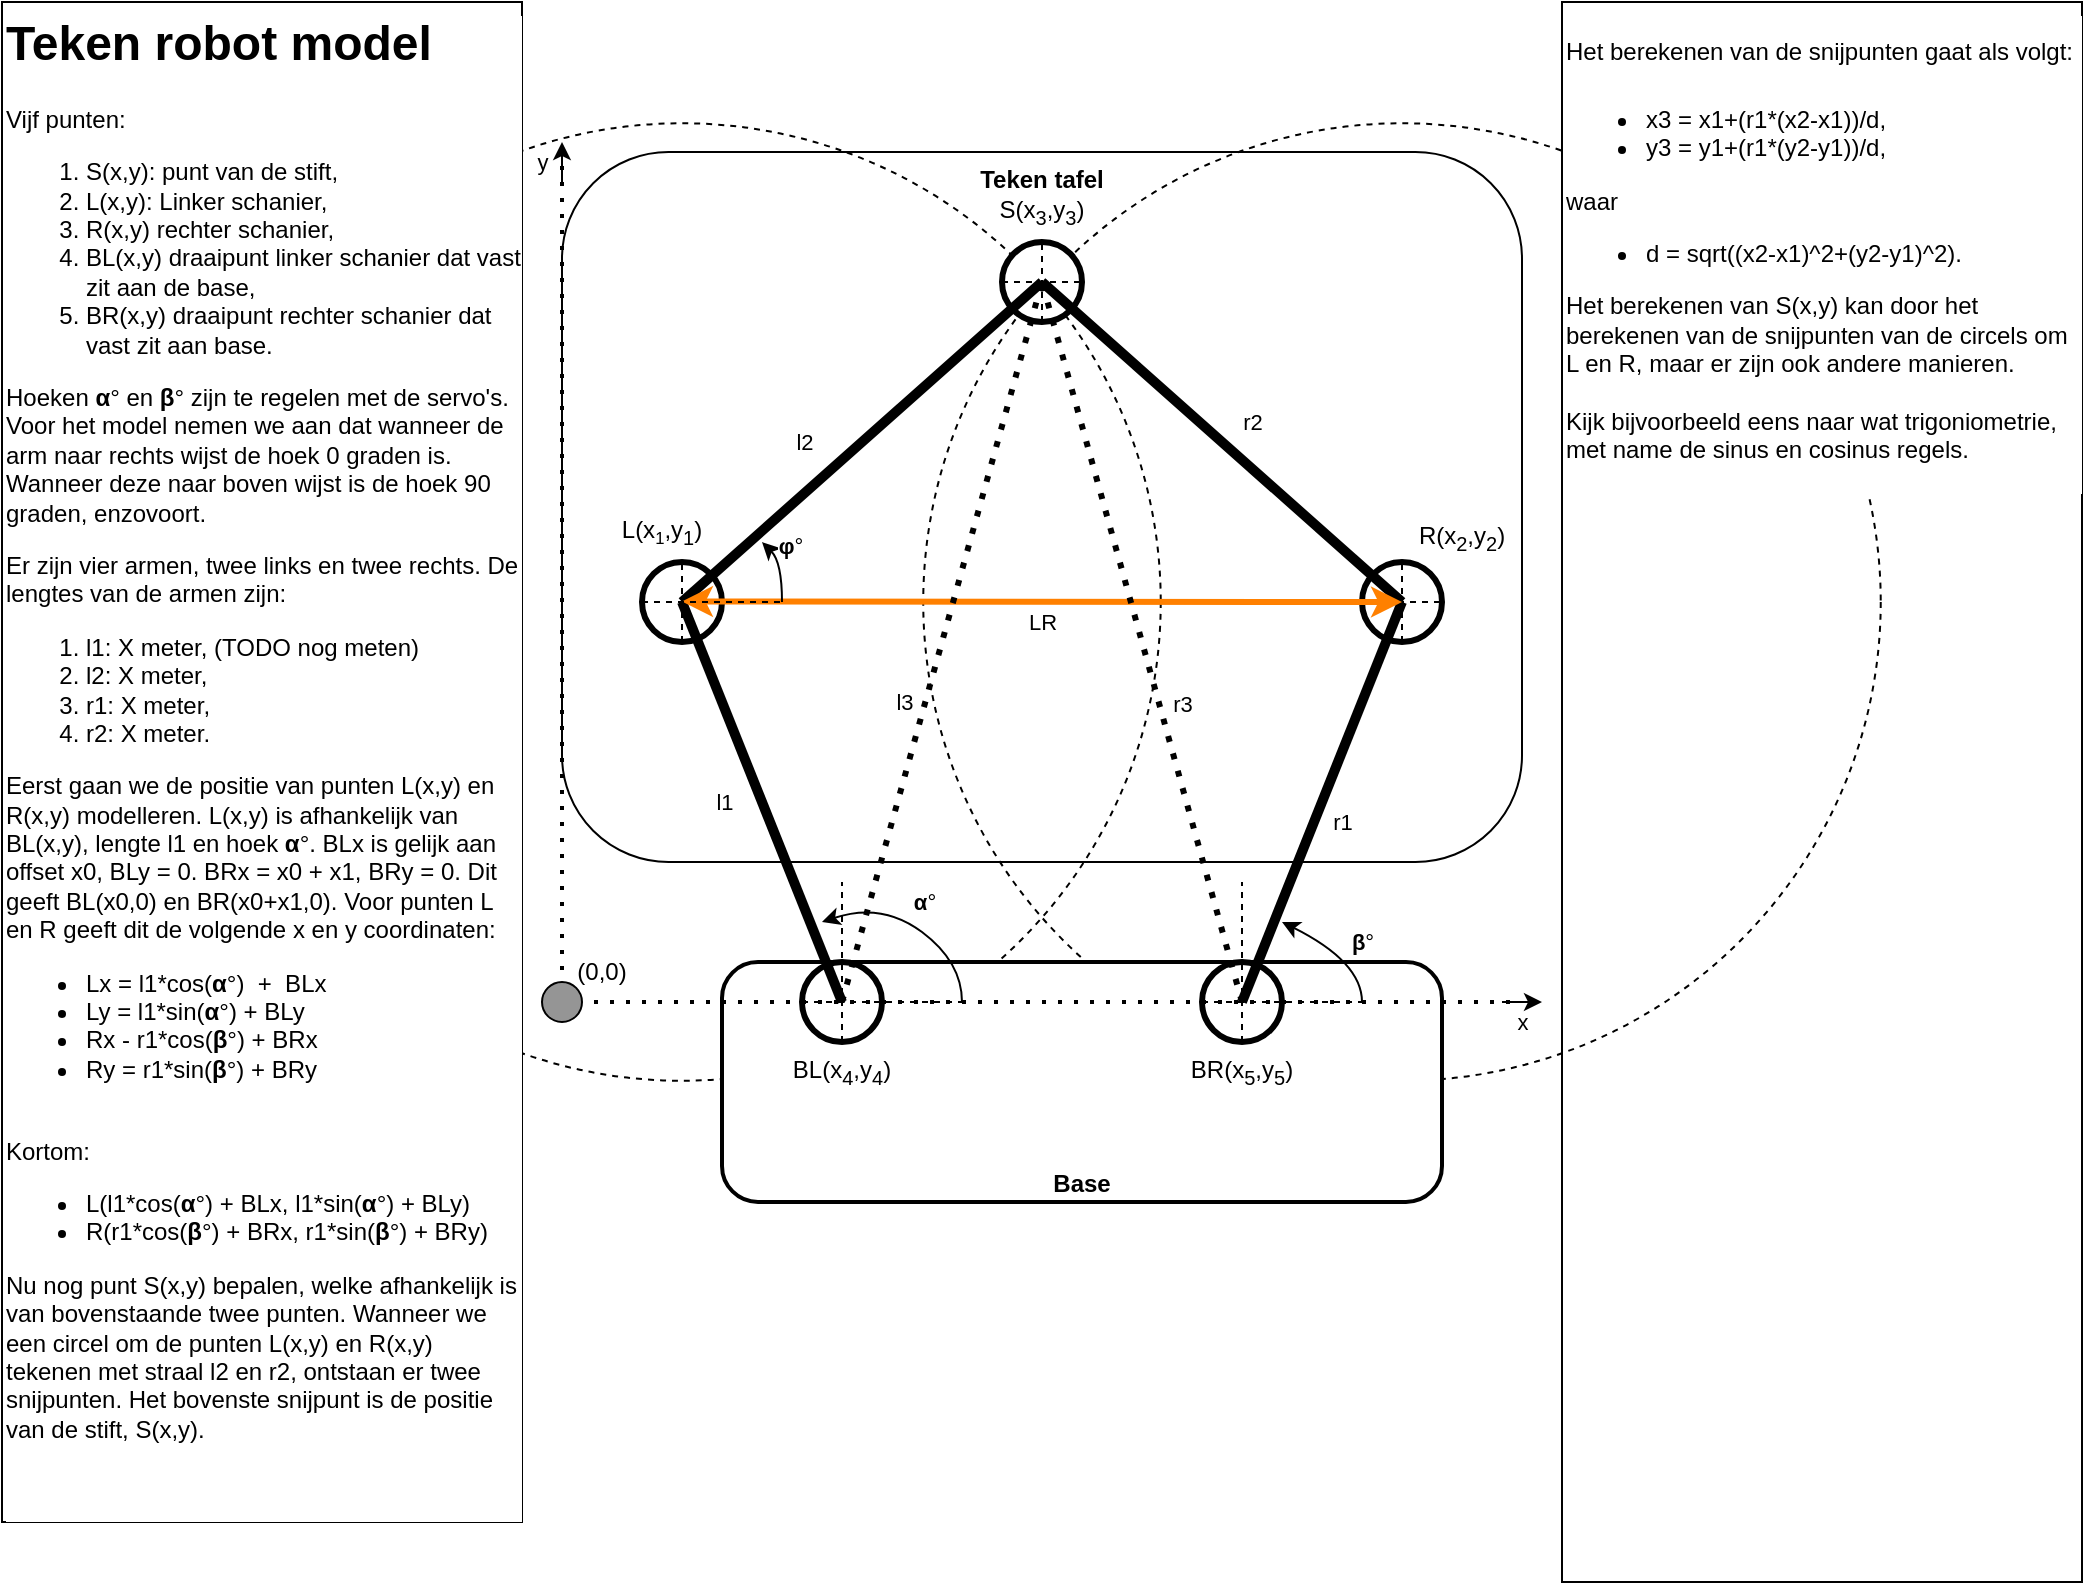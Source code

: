 <mxfile version="24.4.6" type="device">
  <diagram name="Page-1" id="EOKhfR5ga0InEMyC-D0U">
    <mxGraphModel dx="2359" dy="899" grid="1" gridSize="10" guides="1" tooltips="1" connect="1" arrows="1" fold="1" page="1" pageScale="1" pageWidth="850" pageHeight="1100" math="0" shadow="0">
      <root>
        <mxCell id="0" />
        <mxCell id="1" parent="0" />
        <mxCell id="VJkdCPx-PsoUlQgxf6Ef-40" value="&lt;b&gt;Teken tafel&lt;/b&gt;" style="rounded=1;whiteSpace=wrap;html=1;align=center;verticalAlign=top;" parent="1" vertex="1">
          <mxGeometry x="-240" y="195" width="480" height="355" as="geometry" />
        </mxCell>
        <mxCell id="VJkdCPx-PsoUlQgxf6Ef-62" value="" style="ellipse;whiteSpace=wrap;html=1;aspect=fixed;fillColor=none;dashed=1;" parent="1" vertex="1">
          <mxGeometry x="-59.38" y="180.63" width="478.75" height="478.75" as="geometry" />
        </mxCell>
        <mxCell id="VJkdCPx-PsoUlQgxf6Ef-61" value="" style="ellipse;whiteSpace=wrap;html=1;aspect=fixed;fillColor=none;dashed=1;" parent="1" vertex="1">
          <mxGeometry x="-419.38" y="180.63" width="478.75" height="478.75" as="geometry" />
        </mxCell>
        <mxCell id="VJkdCPx-PsoUlQgxf6Ef-33" value="&lt;b&gt;Base&lt;/b&gt;" style="rounded=1;whiteSpace=wrap;html=1;verticalAlign=bottom;strokeWidth=2;" parent="1" vertex="1">
          <mxGeometry x="-160" y="600" width="360" height="120" as="geometry" />
        </mxCell>
        <mxCell id="VJkdCPx-PsoUlQgxf6Ef-1" value="" style="ellipse;whiteSpace=wrap;html=1;aspect=fixed;strokeWidth=3;" parent="1" vertex="1">
          <mxGeometry x="-200" y="400" width="40" height="40" as="geometry" />
        </mxCell>
        <mxCell id="VJkdCPx-PsoUlQgxf6Ef-2" value="" style="ellipse;whiteSpace=wrap;html=1;aspect=fixed;strokeWidth=3;" parent="1" vertex="1">
          <mxGeometry x="-120" y="600" width="40" height="40" as="geometry" />
        </mxCell>
        <mxCell id="VJkdCPx-PsoUlQgxf6Ef-3" value="" style="ellipse;whiteSpace=wrap;html=1;aspect=fixed;strokeWidth=3;" parent="1" vertex="1">
          <mxGeometry x="80" y="600" width="40" height="40" as="geometry" />
        </mxCell>
        <mxCell id="VJkdCPx-PsoUlQgxf6Ef-4" value="" style="ellipse;whiteSpace=wrap;html=1;aspect=fixed;strokeWidth=3;" parent="1" vertex="1">
          <mxGeometry x="160" y="400" width="40" height="40" as="geometry" />
        </mxCell>
        <mxCell id="VJkdCPx-PsoUlQgxf6Ef-5" value="" style="ellipse;whiteSpace=wrap;html=1;aspect=fixed;strokeWidth=3;" parent="1" vertex="1">
          <mxGeometry x="-20" y="240" width="40" height="40" as="geometry" />
        </mxCell>
        <mxCell id="VJkdCPx-PsoUlQgxf6Ef-7" value="" style="endArrow=none;html=1;rounded=0;strokeWidth=5;" parent="1" edge="1">
          <mxGeometry width="50" height="50" relative="1" as="geometry">
            <mxPoint x="-100" y="620" as="sourcePoint" />
            <mxPoint x="-180" y="420" as="targetPoint" />
          </mxGeometry>
        </mxCell>
        <mxCell id="VJkdCPx-PsoUlQgxf6Ef-39" value="l1" style="edgeLabel;html=1;align=center;verticalAlign=middle;resizable=0;points=[];" parent="VJkdCPx-PsoUlQgxf6Ef-7" vertex="1" connectable="0">
          <mxGeometry x="0.122" y="4" relative="1" as="geometry">
            <mxPoint x="-11" y="11" as="offset" />
          </mxGeometry>
        </mxCell>
        <mxCell id="VJkdCPx-PsoUlQgxf6Ef-11" value="" style="endArrow=none;dashed=1;html=1;rounded=0;exitX=0;exitY=0.5;exitDx=0;exitDy=0;" parent="1" edge="1">
          <mxGeometry width="50" height="50" relative="1" as="geometry">
            <mxPoint x="-120" y="620" as="sourcePoint" />
            <mxPoint x="-40" y="620" as="targetPoint" />
          </mxGeometry>
        </mxCell>
        <mxCell id="VJkdCPx-PsoUlQgxf6Ef-12" value="" style="endArrow=none;dashed=1;html=1;rounded=0;exitX=0.5;exitY=0;exitDx=0;exitDy=0;" parent="1" source="VJkdCPx-PsoUlQgxf6Ef-26" edge="1">
          <mxGeometry width="50" height="50" relative="1" as="geometry">
            <mxPoint x="-100" y="640" as="sourcePoint" />
            <mxPoint x="-100" y="560" as="targetPoint" />
          </mxGeometry>
        </mxCell>
        <mxCell id="VJkdCPx-PsoUlQgxf6Ef-13" value="" style="endArrow=none;dashed=1;html=1;rounded=0;exitX=0;exitY=0.5;exitDx=0;exitDy=0;" parent="1" edge="1">
          <mxGeometry width="50" height="50" relative="1" as="geometry">
            <mxPoint x="80" y="620" as="sourcePoint" />
            <mxPoint x="160" y="620" as="targetPoint" />
          </mxGeometry>
        </mxCell>
        <mxCell id="VJkdCPx-PsoUlQgxf6Ef-14" value="" style="endArrow=none;dashed=1;html=1;rounded=0;exitX=0.5;exitY=1;exitDx=0;exitDy=0;" parent="1" edge="1">
          <mxGeometry width="50" height="50" relative="1" as="geometry">
            <mxPoint x="100" y="640" as="sourcePoint" />
            <mxPoint x="100" y="560" as="targetPoint" />
          </mxGeometry>
        </mxCell>
        <mxCell id="VJkdCPx-PsoUlQgxf6Ef-15" value="" style="endArrow=none;dashed=1;html=1;rounded=0;exitX=0;exitY=0.5;exitDx=0;exitDy=0;entryX=1;entryY=0.5;entryDx=0;entryDy=0;" parent="1" edge="1">
          <mxGeometry width="50" height="50" relative="1" as="geometry">
            <mxPoint x="160" y="420" as="sourcePoint" />
            <mxPoint x="200" y="420" as="targetPoint" />
          </mxGeometry>
        </mxCell>
        <mxCell id="VJkdCPx-PsoUlQgxf6Ef-16" value="" style="endArrow=none;dashed=1;html=1;rounded=0;exitX=0.5;exitY=1;exitDx=0;exitDy=0;entryX=0.5;entryY=0;entryDx=0;entryDy=0;" parent="1" edge="1">
          <mxGeometry width="50" height="50" relative="1" as="geometry">
            <mxPoint x="180" y="440" as="sourcePoint" />
            <mxPoint x="180" y="400" as="targetPoint" />
          </mxGeometry>
        </mxCell>
        <mxCell id="VJkdCPx-PsoUlQgxf6Ef-17" value="" style="endArrow=none;html=1;rounded=0;strokeWidth=5;" parent="1" edge="1">
          <mxGeometry width="50" height="50" relative="1" as="geometry">
            <mxPoint x="100" y="620" as="sourcePoint" />
            <mxPoint x="180" y="420" as="targetPoint" />
          </mxGeometry>
        </mxCell>
        <mxCell id="VJkdCPx-PsoUlQgxf6Ef-36" value="r1" style="edgeLabel;html=1;align=center;verticalAlign=middle;resizable=0;points=[];" parent="VJkdCPx-PsoUlQgxf6Ef-17" vertex="1" connectable="0">
          <mxGeometry x="-0.005" y="-1" relative="1" as="geometry">
            <mxPoint x="9" y="9" as="offset" />
          </mxGeometry>
        </mxCell>
        <mxCell id="VJkdCPx-PsoUlQgxf6Ef-18" value="" style="endArrow=none;dashed=1;html=1;rounded=0;exitX=0;exitY=0.5;exitDx=0;exitDy=0;entryX=1;entryY=0.5;entryDx=0;entryDy=0;" parent="1" edge="1">
          <mxGeometry width="50" height="50" relative="1" as="geometry">
            <mxPoint x="-20" y="260" as="sourcePoint" />
            <mxPoint x="20" y="260" as="targetPoint" />
          </mxGeometry>
        </mxCell>
        <mxCell id="VJkdCPx-PsoUlQgxf6Ef-19" value="" style="endArrow=none;dashed=1;html=1;rounded=0;exitX=0.5;exitY=1;exitDx=0;exitDy=0;entryX=0.5;entryY=0;entryDx=0;entryDy=0;" parent="1" edge="1">
          <mxGeometry width="50" height="50" relative="1" as="geometry">
            <mxPoint y="280" as="sourcePoint" />
            <mxPoint y="240" as="targetPoint" />
          </mxGeometry>
        </mxCell>
        <mxCell id="VJkdCPx-PsoUlQgxf6Ef-20" value="" style="endArrow=none;html=1;rounded=0;strokeWidth=5;" parent="1" edge="1">
          <mxGeometry width="50" height="50" relative="1" as="geometry">
            <mxPoint x="-180" y="420" as="sourcePoint" />
            <mxPoint y="260" as="targetPoint" />
          </mxGeometry>
        </mxCell>
        <mxCell id="VJkdCPx-PsoUlQgxf6Ef-38" value="l2" style="edgeLabel;html=1;align=center;verticalAlign=middle;resizable=0;points=[];" parent="VJkdCPx-PsoUlQgxf6Ef-20" vertex="1" connectable="0">
          <mxGeometry x="-0.121" y="1" relative="1" as="geometry">
            <mxPoint x="-18" y="-9" as="offset" />
          </mxGeometry>
        </mxCell>
        <mxCell id="VJkdCPx-PsoUlQgxf6Ef-21" value="" style="endArrow=none;html=1;rounded=0;strokeWidth=5;" parent="1" edge="1">
          <mxGeometry width="50" height="50" relative="1" as="geometry">
            <mxPoint x="180" y="420" as="sourcePoint" />
            <mxPoint y="260" as="targetPoint" />
          </mxGeometry>
        </mxCell>
        <mxCell id="VJkdCPx-PsoUlQgxf6Ef-37" value="r2" style="edgeLabel;html=1;align=center;verticalAlign=middle;resizable=0;points=[];" parent="VJkdCPx-PsoUlQgxf6Ef-21" vertex="1" connectable="0">
          <mxGeometry x="-0.072" y="1" relative="1" as="geometry">
            <mxPoint x="9" y="-17" as="offset" />
          </mxGeometry>
        </mxCell>
        <mxCell id="VJkdCPx-PsoUlQgxf6Ef-23" value="R(x&lt;sub&gt;2&lt;/sub&gt;,y&lt;sub&gt;2&lt;/sub&gt;)" style="text;html=1;align=center;verticalAlign=middle;whiteSpace=wrap;rounded=0;" parent="1" vertex="1">
          <mxGeometry x="190" y="375" width="40" height="25" as="geometry" />
        </mxCell>
        <mxCell id="VJkdCPx-PsoUlQgxf6Ef-24" value="L(x&lt;span style=&quot;font-size: 10px;&quot;&gt;&lt;sub&gt;1&lt;/sub&gt;&lt;/span&gt;,y&lt;sub&gt;1&lt;/sub&gt;)" style="text;html=1;align=center;verticalAlign=middle;whiteSpace=wrap;rounded=0;" parent="1" vertex="1">
          <mxGeometry x="-210" y="370" width="40" height="30" as="geometry" />
        </mxCell>
        <mxCell id="VJkdCPx-PsoUlQgxf6Ef-25" value="&lt;div&gt;S(x&lt;sub&gt;3&lt;/sub&gt;,y&lt;sub&gt;3&lt;/sub&gt;)&lt;/div&gt;" style="text;html=1;align=center;verticalAlign=middle;whiteSpace=wrap;rounded=0;" parent="1" vertex="1">
          <mxGeometry x="-30" y="210" width="60" height="30" as="geometry" />
        </mxCell>
        <mxCell id="VJkdCPx-PsoUlQgxf6Ef-26" value="BL(x&lt;sub&gt;4&lt;/sub&gt;,y&lt;sub&gt;4&lt;/sub&gt;)" style="text;html=1;align=center;verticalAlign=middle;whiteSpace=wrap;rounded=0;" parent="1" vertex="1">
          <mxGeometry x="-130" y="640" width="60" height="30" as="geometry" />
        </mxCell>
        <mxCell id="VJkdCPx-PsoUlQgxf6Ef-27" value="BR(x&lt;sub&gt;5&lt;/sub&gt;,y&lt;sub&gt;5&lt;/sub&gt;)" style="text;html=1;align=center;verticalAlign=middle;whiteSpace=wrap;rounded=0;" parent="1" vertex="1">
          <mxGeometry x="70" y="640" width="60" height="30" as="geometry" />
        </mxCell>
        <mxCell id="VJkdCPx-PsoUlQgxf6Ef-28" value="" style="curved=1;endArrow=classic;html=1;rounded=0;" parent="1" edge="1">
          <mxGeometry width="50" height="50" relative="1" as="geometry">
            <mxPoint x="-40" y="620" as="sourcePoint" />
            <mxPoint x="-110" y="580" as="targetPoint" />
            <Array as="points">
              <mxPoint x="-40" y="600" />
              <mxPoint x="-80" y="570" />
            </Array>
          </mxGeometry>
        </mxCell>
        <mxCell id="VJkdCPx-PsoUlQgxf6Ef-29" value="&lt;span class=&quot;polytonic&quot;&gt;&lt;b&gt;α&lt;/b&gt;&lt;/span&gt;°" style="edgeLabel;html=1;align=center;verticalAlign=middle;resizable=0;points=[];" parent="VJkdCPx-PsoUlQgxf6Ef-28" vertex="1" connectable="0">
          <mxGeometry x="-0.033" y="-1" relative="1" as="geometry">
            <mxPoint x="3" y="-12" as="offset" />
          </mxGeometry>
        </mxCell>
        <mxCell id="VJkdCPx-PsoUlQgxf6Ef-30" value="" style="curved=1;endArrow=classic;html=1;rounded=0;" parent="1" edge="1">
          <mxGeometry width="50" height="50" relative="1" as="geometry">
            <mxPoint x="160" y="620" as="sourcePoint" />
            <mxPoint x="120" y="580" as="targetPoint" />
            <Array as="points">
              <mxPoint x="160" y="600" />
            </Array>
          </mxGeometry>
        </mxCell>
        <mxCell id="VJkdCPx-PsoUlQgxf6Ef-31" value="&lt;span class=&quot;polytonic&quot;&gt;&lt;b&gt;β&lt;/b&gt;&lt;/span&gt;°" style="edgeLabel;html=1;align=center;verticalAlign=middle;resizable=0;points=[];" parent="VJkdCPx-PsoUlQgxf6Ef-30" vertex="1" connectable="0">
          <mxGeometry x="-0.033" y="-1" relative="1" as="geometry">
            <mxPoint x="10" y="-4" as="offset" />
          </mxGeometry>
        </mxCell>
        <mxCell id="VJkdCPx-PsoUlQgxf6Ef-41" value="" style="endArrow=none;dashed=1;html=1;dashPattern=1 3;strokeWidth=2;rounded=0;" parent="1" edge="1">
          <mxGeometry width="50" height="50" relative="1" as="geometry">
            <mxPoint x="-240" y="620" as="sourcePoint" />
            <mxPoint x="240" y="620" as="targetPoint" />
          </mxGeometry>
        </mxCell>
        <mxCell id="VJkdCPx-PsoUlQgxf6Ef-44" value="x" style="edgeLabel;html=1;align=center;verticalAlign=middle;resizable=0;points=[];" parent="VJkdCPx-PsoUlQgxf6Ef-41" vertex="1" connectable="0">
          <mxGeometry x="0.917" y="-2" relative="1" as="geometry">
            <mxPoint x="20" y="8" as="offset" />
          </mxGeometry>
        </mxCell>
        <mxCell id="VJkdCPx-PsoUlQgxf6Ef-42" value="" style="endArrow=none;dashed=1;html=1;dashPattern=1 3;strokeWidth=2;rounded=0;entryX=0;entryY=0;entryDx=0;entryDy=0;" parent="1" target="VJkdCPx-PsoUlQgxf6Ef-40" edge="1">
          <mxGeometry width="50" height="50" relative="1" as="geometry">
            <mxPoint x="-240" y="620" as="sourcePoint" />
            <mxPoint x="250" y="630" as="targetPoint" />
          </mxGeometry>
        </mxCell>
        <mxCell id="VJkdCPx-PsoUlQgxf6Ef-43" value="y" style="edgeLabel;html=1;align=center;verticalAlign=middle;resizable=0;points=[];" parent="VJkdCPx-PsoUlQgxf6Ef-42" vertex="1" connectable="0">
          <mxGeometry x="0.934" y="2" relative="1" as="geometry">
            <mxPoint x="-8" y="-9" as="offset" />
          </mxGeometry>
        </mxCell>
        <mxCell id="VJkdCPx-PsoUlQgxf6Ef-45" value="(0,0)" style="text;html=1;align=center;verticalAlign=middle;whiteSpace=wrap;rounded=0;" parent="1" vertex="1">
          <mxGeometry x="-240" y="590" width="40" height="30" as="geometry" />
        </mxCell>
        <mxCell id="VJkdCPx-PsoUlQgxf6Ef-46" value="" style="endArrow=classic;html=1;rounded=0;" parent="1" edge="1">
          <mxGeometry width="50" height="50" relative="1" as="geometry">
            <mxPoint x="230" y="620" as="sourcePoint" />
            <mxPoint x="250" y="620" as="targetPoint" />
          </mxGeometry>
        </mxCell>
        <mxCell id="VJkdCPx-PsoUlQgxf6Ef-47" value="" style="endArrow=classic;html=1;rounded=0;" parent="1" edge="1">
          <mxGeometry width="50" height="50" relative="1" as="geometry">
            <mxPoint x="-240" y="210" as="sourcePoint" />
            <mxPoint x="-240" y="190" as="targetPoint" />
          </mxGeometry>
        </mxCell>
        <mxCell id="VJkdCPx-PsoUlQgxf6Ef-48" value="" style="ellipse;fillColor=#959595;" parent="1" vertex="1">
          <mxGeometry x="-250" y="610" width="20" height="20" as="geometry" />
        </mxCell>
        <mxCell id="VJkdCPx-PsoUlQgxf6Ef-50" value="" style="endArrow=classic;startArrow=classic;html=1;rounded=0;strokeColor=#FF8000;strokeWidth=3;labelBackgroundColor=none;" parent="1" edge="1">
          <mxGeometry width="50" height="50" relative="1" as="geometry">
            <mxPoint x="-180" y="419.72" as="sourcePoint" />
            <mxPoint x="180" y="420" as="targetPoint" />
          </mxGeometry>
        </mxCell>
        <mxCell id="lCw5Rt3OT7kgYwvMJjAz-4" value="LR" style="edgeLabel;html=1;align=center;verticalAlign=middle;resizable=0;points=[];" parent="VJkdCPx-PsoUlQgxf6Ef-50" vertex="1" connectable="0">
          <mxGeometry x="0.062" y="-2" relative="1" as="geometry">
            <mxPoint x="-11" y="8" as="offset" />
          </mxGeometry>
        </mxCell>
        <mxCell id="VJkdCPx-PsoUlQgxf6Ef-35" value="&lt;h1 style=&quot;margin-top: 0px;&quot;&gt;Teken robot model&lt;br&gt;&lt;/h1&gt;&lt;p&gt;Vijf punten:&lt;/p&gt;&lt;ol&gt;&lt;li&gt;S(x,y): punt van de stift,&lt;/li&gt;&lt;li&gt;L(x,y): Linker schanier,&lt;/li&gt;&lt;li&gt;R(x,y) rechter schanier,&lt;/li&gt;&lt;li&gt;BL(x,y) draaipunt linker schanier dat vast zit aan de base,&lt;/li&gt;&lt;li&gt;BR(x,y) draaipunt rechter schanier dat vast zit aan base.&lt;/li&gt;&lt;/ol&gt;&lt;p&gt;Hoeken&amp;nbsp;&lt;span class=&quot;polytonic&quot;&gt;&lt;b&gt;α&lt;/b&gt;&lt;/span&gt;° en &lt;span class=&quot;polytonic&quot;&gt;&lt;b&gt;β&lt;/b&gt;&lt;/span&gt;° zijn te regelen met de servo&#39;s. Voor het model nemen we aan dat wanneer de arm naar rechts wijst de hoek 0 graden is. Wanneer deze naar boven wijst is de hoek 90 graden, enzovoort.&lt;/p&gt;&lt;p&gt;Er zijn vier armen, twee links en twee rechts. De lengtes van de armen zijn:&lt;/p&gt;&lt;ol&gt;&lt;li&gt;l1: X meter, (TODO nog meten)&lt;br&gt;&lt;/li&gt;&lt;li&gt;l2: X meter,&lt;br&gt;&lt;/li&gt;&lt;li&gt;r1: X meter,&lt;br&gt;&lt;/li&gt;&lt;li&gt;r2: X meter.&lt;/li&gt;&lt;/ol&gt;&lt;div&gt;Eerst gaan we de positie van punten L(x,y) en R(x,y) modelleren. L(x,y) is afhankelijk van BL(x,y), lengte l1 en hoek &lt;span class=&quot;polytonic&quot;&gt;&lt;b&gt;α&lt;/b&gt;&lt;/span&gt;°. BLx is gelijk aan offset x0, BLy = 0. BRx = x0 + x1, BRy = 0. Dit geeft BL(x0,0) en BR(x0+x1,0). Voor punten L en R geeft dit de volgende x en y coordinaten:&lt;br&gt;&lt;/div&gt;&lt;ul&gt;&lt;li&gt;Lx = l1*cos(&lt;span class=&quot;polytonic&quot;&gt;&lt;b&gt;α&lt;/b&gt;&lt;/span&gt;°)&amp;nbsp; +&amp;nbsp; BLx&lt;/li&gt;&lt;li&gt;Ly = l1*sin(&lt;span class=&quot;polytonic&quot;&gt;&lt;b&gt;α&lt;/b&gt;&lt;/span&gt;°) + BLy&lt;/li&gt;&lt;li&gt;Rx - r1*cos(&lt;span class=&quot;polytonic&quot;&gt;&lt;b&gt;β&lt;/b&gt;&lt;/span&gt;°) + BRx&lt;/li&gt;&lt;li&gt;Ry = r1*sin(&lt;span class=&quot;polytonic&quot;&gt;&lt;b&gt;β&lt;/b&gt;&lt;/span&gt;°) + BRy&lt;/li&gt;&lt;/ul&gt;&lt;div&gt;&lt;br&gt;&lt;/div&gt;&lt;div&gt;Kortom:&lt;br&gt;&lt;/div&gt;&lt;ul&gt;&lt;li&gt;L(l1*cos(&lt;span class=&quot;polytonic&quot;&gt;&lt;b&gt;α&lt;/b&gt;&lt;/span&gt;°) + BLx, l1*sin(&lt;span class=&quot;polytonic&quot;&gt;&lt;b&gt;α&lt;/b&gt;&lt;/span&gt;°) + BLy)&lt;/li&gt;&lt;li&gt;R(r1*cos(&lt;span class=&quot;polytonic&quot;&gt;&lt;b&gt;β&lt;/b&gt;&lt;/span&gt;°) + BRx, r1*sin(&lt;span class=&quot;polytonic&quot;&gt;&lt;b&gt;β&lt;/b&gt;&lt;/span&gt;°) + BRy)&lt;/li&gt;&lt;/ul&gt;&lt;div&gt;Nu nog punt S(x,y) bepalen, welke afhankelijk is van bovenstaande twee punten. Wanneer we een circel om de punten L(x,y) en R(x,y) tekenen met straal l2 en r2, ontstaan er twee snijpunten. Het bovenste snijpunt is de positie van de stift, S(x,y).&amp;nbsp;&lt;br&gt;&lt;/div&gt;&lt;p&gt;&lt;br&gt;&lt;/p&gt;" style="text;html=1;whiteSpace=wrap;overflow=hidden;rounded=0;labelBackgroundColor=default;strokeColor=default;" parent="1" vertex="1">
          <mxGeometry x="-520" y="120" width="260" height="760" as="geometry" />
        </mxCell>
        <mxCell id="yDD6-kojbjd1e8twju7a-1" value="&lt;h1 style=&quot;margin-top: 0px;&quot;&gt;&lt;span style=&quot;font-size: 12px; font-weight: 400;&quot;&gt;Het berekenen van de snijpunten gaat als volgt:&lt;/span&gt;&lt;/h1&gt;&lt;div&gt;&lt;ul&gt;&lt;li&gt;&lt;span style=&quot;font-size: 12px; font-weight: 400;&quot;&gt;x3 = x1+(r1*(x2-x1))/d,&lt;/span&gt;&lt;/li&gt;&lt;li&gt;&lt;span style=&quot;font-size: 12px; font-weight: 400;&quot;&gt;y3 = y1&lt;/span&gt;+(r1*(y2-y1))/d,&lt;/li&gt;&lt;/ul&gt;&lt;div&gt;waar&lt;/div&gt;&lt;ul&gt;&lt;li&gt;d = sqrt((x2-x1)^2+(y2-y1)^2).&lt;/li&gt;&lt;/ul&gt;&lt;/div&gt;&lt;div&gt;Het berekenen van S(x,y) kan door het berekenen van de snijpunten van de circels om L en R, maar er zijn ook andere manieren.&amp;nbsp;&lt;/div&gt;&lt;div&gt;&lt;br&gt;&lt;/div&gt;&lt;div&gt;Kijk bijvoorbeeld eens naar wat trigoniometrie, met name de sinus en cosinus regels.&lt;/div&gt;&lt;div&gt;&lt;br&gt;&lt;/div&gt;" style="text;html=1;whiteSpace=wrap;overflow=hidden;rounded=0;labelBackgroundColor=default;strokeColor=default;" parent="1" vertex="1">
          <mxGeometry x="260" y="120" width="260" height="790" as="geometry" />
        </mxCell>
        <mxCell id="VJkdCPx-PsoUlQgxf6Ef-9" value="" style="endArrow=none;dashed=1;html=1;rounded=0;exitX=0;exitY=0.5;exitDx=0;exitDy=0;" parent="1" source="VJkdCPx-PsoUlQgxf6Ef-1" edge="1">
          <mxGeometry width="50" height="50" relative="1" as="geometry">
            <mxPoint x="-30" y="540" as="sourcePoint" />
            <mxPoint x="-130" y="420" as="targetPoint" />
          </mxGeometry>
        </mxCell>
        <mxCell id="VJkdCPx-PsoUlQgxf6Ef-10" value="" style="endArrow=none;dashed=1;html=1;rounded=0;exitX=0.5;exitY=1;exitDx=0;exitDy=0;entryX=0.5;entryY=0;entryDx=0;entryDy=0;" parent="1" source="VJkdCPx-PsoUlQgxf6Ef-1" target="VJkdCPx-PsoUlQgxf6Ef-1" edge="1">
          <mxGeometry width="50" height="50" relative="1" as="geometry">
            <mxPoint x="-190" y="430" as="sourcePoint" />
            <mxPoint x="-150" y="430" as="targetPoint" />
          </mxGeometry>
        </mxCell>
        <mxCell id="lCw5Rt3OT7kgYwvMJjAz-2" value="" style="curved=1;endArrow=classic;html=1;rounded=0;" parent="1" edge="1">
          <mxGeometry width="50" height="50" relative="1" as="geometry">
            <mxPoint x="-130" y="420" as="sourcePoint" />
            <mxPoint x="-140" y="390" as="targetPoint" />
            <Array as="points">
              <mxPoint x="-130" y="400" />
            </Array>
          </mxGeometry>
        </mxCell>
        <mxCell id="lCw5Rt3OT7kgYwvMJjAz-3" value="&lt;b&gt;φ&lt;/b&gt;°" style="edgeLabel;html=1;align=center;verticalAlign=middle;resizable=0;points=[];" parent="lCw5Rt3OT7kgYwvMJjAz-2" vertex="1" connectable="0">
          <mxGeometry x="-0.033" y="-1" relative="1" as="geometry">
            <mxPoint x="3" y="-12" as="offset" />
          </mxGeometry>
        </mxCell>
        <mxCell id="GNWCGd2cIH7Rzc85Kio--1" value="" style="endArrow=none;html=1;rounded=0;strokeWidth=3;dashed=1;dashPattern=1 2;" edge="1" parent="1">
          <mxGeometry width="50" height="50" relative="1" as="geometry">
            <mxPoint x="-100" y="620" as="sourcePoint" />
            <mxPoint y="260" as="targetPoint" />
          </mxGeometry>
        </mxCell>
        <mxCell id="GNWCGd2cIH7Rzc85Kio--3" value="l3" style="edgeLabel;html=1;align=center;verticalAlign=middle;resizable=0;points=[];" vertex="1" connectable="0" parent="GNWCGd2cIH7Rzc85Kio--1">
          <mxGeometry x="0.026" relative="1" as="geometry">
            <mxPoint x="-21" y="34" as="offset" />
          </mxGeometry>
        </mxCell>
        <mxCell id="GNWCGd2cIH7Rzc85Kio--4" value="" style="endArrow=none;html=1;rounded=0;strokeWidth=3;dashed=1;dashPattern=1 2;" edge="1" parent="1">
          <mxGeometry width="50" height="50" relative="1" as="geometry">
            <mxPoint x="100" y="620" as="sourcePoint" />
            <mxPoint y="260" as="targetPoint" />
          </mxGeometry>
        </mxCell>
        <mxCell id="GNWCGd2cIH7Rzc85Kio--6" value="r3" style="edgeLabel;html=1;align=center;verticalAlign=middle;resizable=0;points=[];" vertex="1" connectable="0" parent="GNWCGd2cIH7Rzc85Kio--4">
          <mxGeometry x="-0.251" y="1" relative="1" as="geometry">
            <mxPoint x="8" y="-15" as="offset" />
          </mxGeometry>
        </mxCell>
      </root>
    </mxGraphModel>
  </diagram>
</mxfile>
